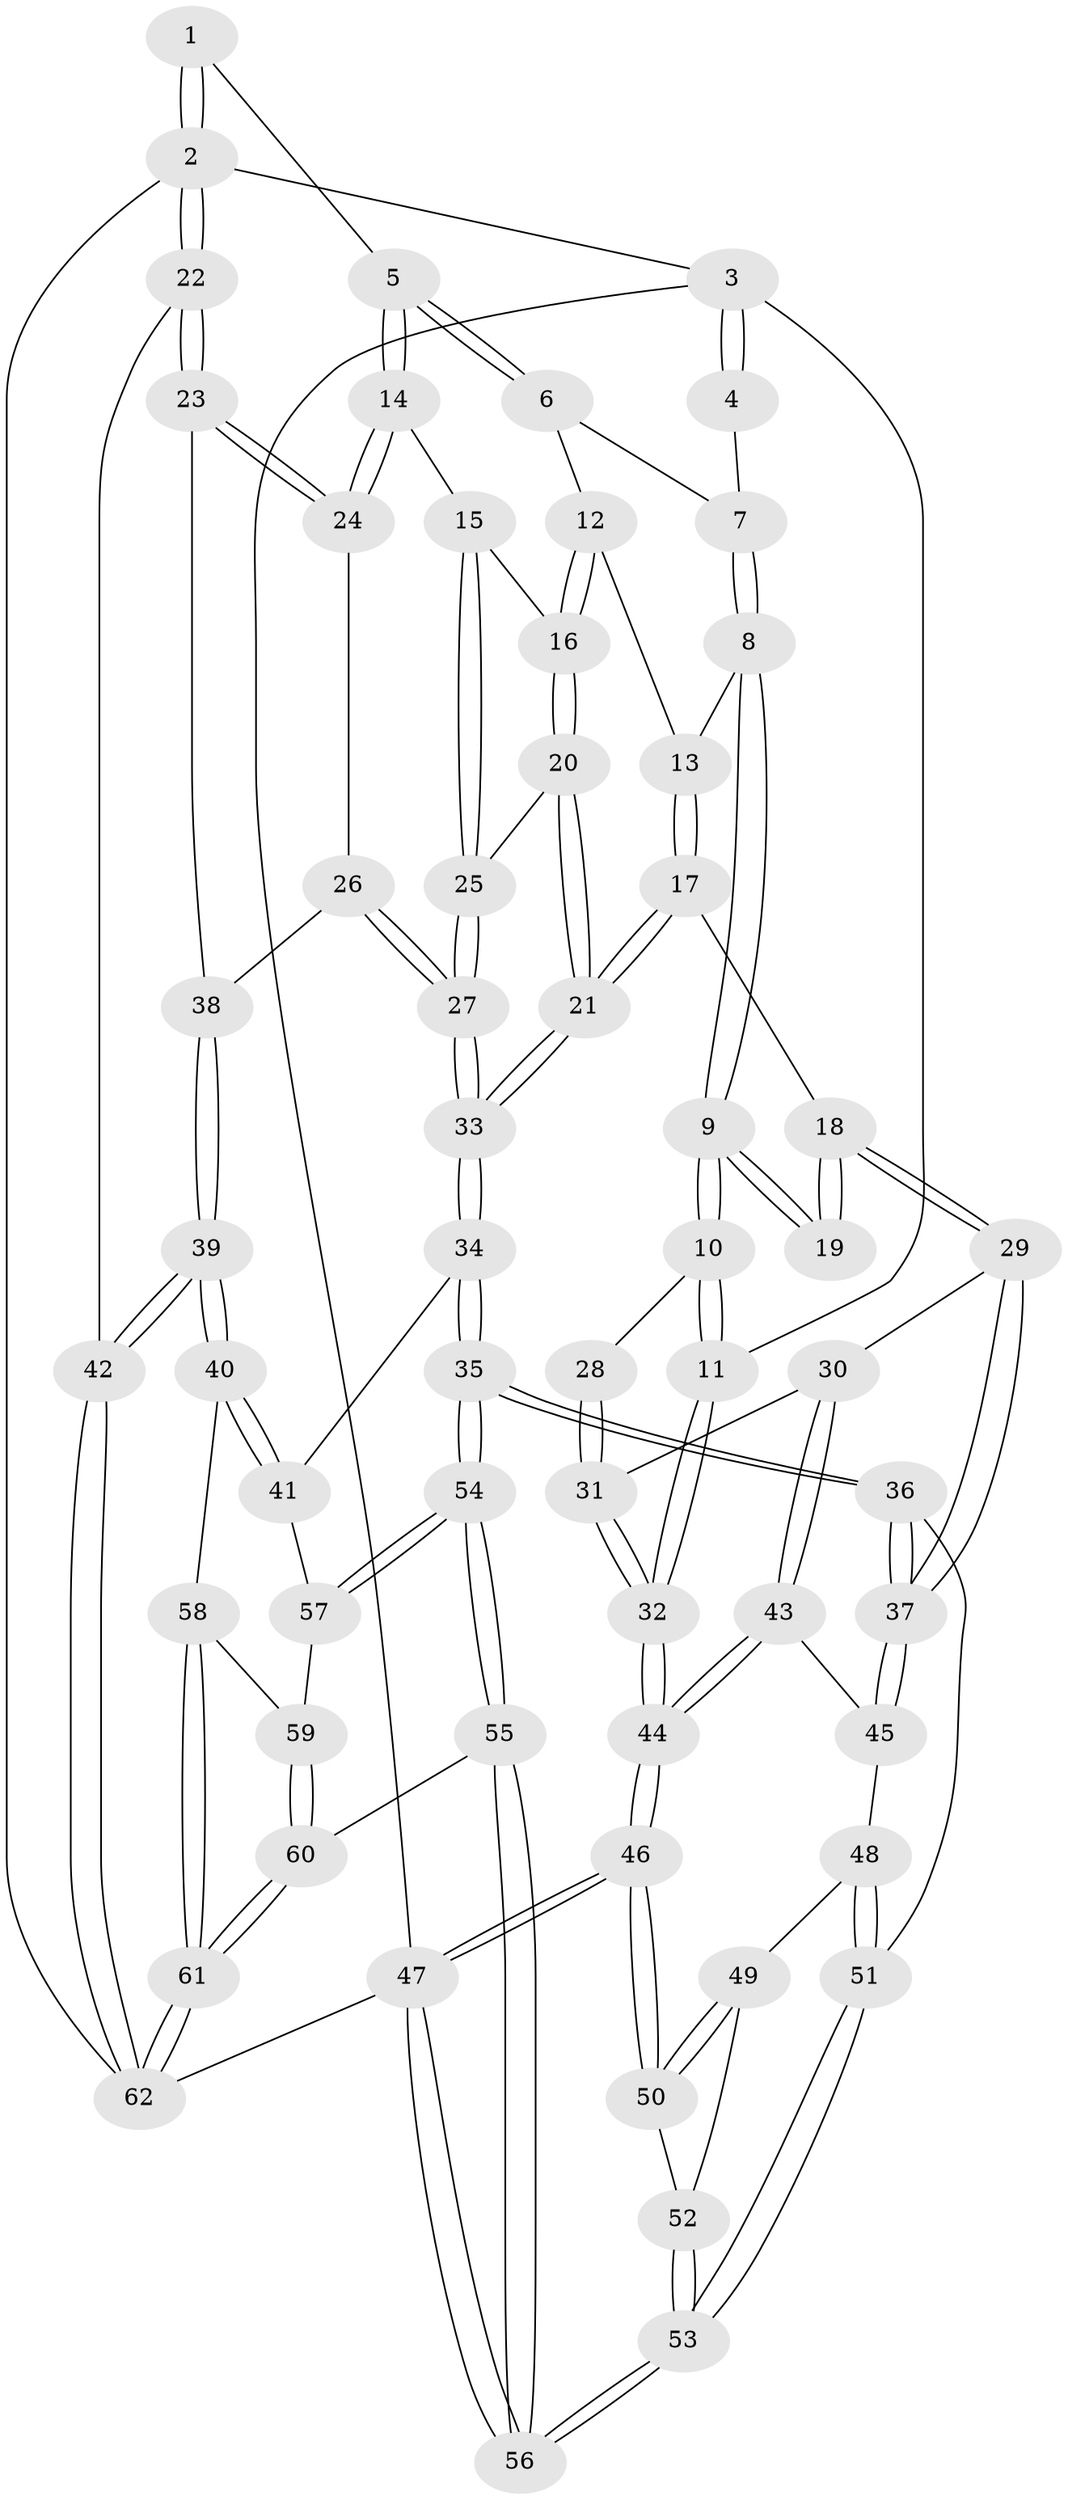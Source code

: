// Generated by graph-tools (version 1.1) at 2025/00/03/09/25 05:00:33]
// undirected, 62 vertices, 152 edges
graph export_dot {
graph [start="1"]
  node [color=gray90,style=filled];
  1 [pos="+0.7822887336218625+0"];
  2 [pos="+1+0"];
  3 [pos="+0+0"];
  4 [pos="+0.3162724888060695+0"];
  5 [pos="+0.7540560222381992+0"];
  6 [pos="+0.5331563511958074+0.05956019830681674"];
  7 [pos="+0.32817708638936444+0.010174555384270466"];
  8 [pos="+0.32291390810080906+0.031047973103435884"];
  9 [pos="+0.290011443037298+0.07515995043605268"];
  10 [pos="+0.030762238716445123+0.16402803735007232"];
  11 [pos="+0+0.181515619328929"];
  12 [pos="+0.4931038362226022+0.14882823377827165"];
  13 [pos="+0.4371669875403409+0.14862325377038266"];
  14 [pos="+0.7578118618606869+0.006521608093549745"];
  15 [pos="+0.6882773228648691+0.09322588731748904"];
  16 [pos="+0.5233230407301569+0.17672777972504886"];
  17 [pos="+0.4133049867040204+0.29414010752343006"];
  18 [pos="+0.3740842409385032+0.2945107568772301"];
  19 [pos="+0.30726095140171217+0.23778446404495257"];
  20 [pos="+0.5383549147998423+0.31444081060869145"];
  21 [pos="+0.5282728895424282+0.3448396931330863"];
  22 [pos="+1+0.2890936738250886"];
  23 [pos="+1+0.26762266670936585"];
  24 [pos="+0.7703794172827841+0.027693172476706905"];
  25 [pos="+0.6387150914212611+0.19928098966469926"];
  26 [pos="+0.7873271070908963+0.3144062040515851"];
  27 [pos="+0.7379736940240096+0.35621728209766806"];
  28 [pos="+0.2370745999520603+0.2657003313520934"];
  29 [pos="+0.2692886088573404+0.447227577129189"];
  30 [pos="+0.20796476215654136+0.4346712465809432"];
  31 [pos="+0.1877274408209117+0.4101990988727485"];
  32 [pos="+0+0.21742780000790643"];
  33 [pos="+0.6100043997824057+0.5003479695916403"];
  34 [pos="+0.6099083331462929+0.5022853568140242"];
  35 [pos="+0.51739554568897+0.5918925039565786"];
  36 [pos="+0.3918573429070331+0.5730378273991124"];
  37 [pos="+0.3789340600186931+0.5624002834536318"];
  38 [pos="+0.8012723452170889+0.31701576620979444"];
  39 [pos="+1+0.6530081248202069"];
  40 [pos="+1+0.6603441116309864"];
  41 [pos="+0.8205762463456052+0.5996960350662752"];
  42 [pos="+1+0.6509033597390064"];
  43 [pos="+0.1046523037155634+0.5894987271517743"];
  44 [pos="+0+0.4860694700110003"];
  45 [pos="+0.1075060321911113+0.5946222150838426"];
  46 [pos="+0+0.8078868539937433"];
  47 [pos="+0+1"];
  48 [pos="+0.10895288601981969+0.5986892149306944"];
  49 [pos="+0.11115908521910581+0.6237999930730198"];
  50 [pos="+0+0.7880786317654938"];
  51 [pos="+0.29942513927893444+0.6509267616366262"];
  52 [pos="+0.14743513729045393+0.7862836936470387"];
  53 [pos="+0.19491570712816475+0.8225289594450412"];
  54 [pos="+0.5205080140235198+0.821513473612195"];
  55 [pos="+0.4465394381117646+1"];
  56 [pos="+0.31776774925598544+1"];
  57 [pos="+0.689903419301978+0.7974543618204193"];
  58 [pos="+0.8897160712844283+0.7980175097368227"];
  59 [pos="+0.7967698756832192+0.8268013237306616"];
  60 [pos="+0.5991315657538699+1"];
  61 [pos="+0.7769195894738745+1"];
  62 [pos="+1+1"];
  1 -- 2;
  1 -- 2;
  1 -- 5;
  2 -- 3;
  2 -- 22;
  2 -- 22;
  2 -- 62;
  3 -- 4;
  3 -- 4;
  3 -- 11;
  3 -- 47;
  4 -- 7;
  5 -- 6;
  5 -- 6;
  5 -- 14;
  5 -- 14;
  6 -- 7;
  6 -- 12;
  7 -- 8;
  7 -- 8;
  8 -- 9;
  8 -- 9;
  8 -- 13;
  9 -- 10;
  9 -- 10;
  9 -- 19;
  9 -- 19;
  10 -- 11;
  10 -- 11;
  10 -- 28;
  11 -- 32;
  11 -- 32;
  12 -- 13;
  12 -- 16;
  12 -- 16;
  13 -- 17;
  13 -- 17;
  14 -- 15;
  14 -- 24;
  14 -- 24;
  15 -- 16;
  15 -- 25;
  15 -- 25;
  16 -- 20;
  16 -- 20;
  17 -- 18;
  17 -- 21;
  17 -- 21;
  18 -- 19;
  18 -- 19;
  18 -- 29;
  18 -- 29;
  20 -- 21;
  20 -- 21;
  20 -- 25;
  21 -- 33;
  21 -- 33;
  22 -- 23;
  22 -- 23;
  22 -- 42;
  23 -- 24;
  23 -- 24;
  23 -- 38;
  24 -- 26;
  25 -- 27;
  25 -- 27;
  26 -- 27;
  26 -- 27;
  26 -- 38;
  27 -- 33;
  27 -- 33;
  28 -- 31;
  28 -- 31;
  29 -- 30;
  29 -- 37;
  29 -- 37;
  30 -- 31;
  30 -- 43;
  30 -- 43;
  31 -- 32;
  31 -- 32;
  32 -- 44;
  32 -- 44;
  33 -- 34;
  33 -- 34;
  34 -- 35;
  34 -- 35;
  34 -- 41;
  35 -- 36;
  35 -- 36;
  35 -- 54;
  35 -- 54;
  36 -- 37;
  36 -- 37;
  36 -- 51;
  37 -- 45;
  37 -- 45;
  38 -- 39;
  38 -- 39;
  39 -- 40;
  39 -- 40;
  39 -- 42;
  39 -- 42;
  40 -- 41;
  40 -- 41;
  40 -- 58;
  41 -- 57;
  42 -- 62;
  42 -- 62;
  43 -- 44;
  43 -- 44;
  43 -- 45;
  44 -- 46;
  44 -- 46;
  45 -- 48;
  46 -- 47;
  46 -- 47;
  46 -- 50;
  46 -- 50;
  47 -- 56;
  47 -- 56;
  47 -- 62;
  48 -- 49;
  48 -- 51;
  48 -- 51;
  49 -- 50;
  49 -- 50;
  49 -- 52;
  50 -- 52;
  51 -- 53;
  51 -- 53;
  52 -- 53;
  52 -- 53;
  53 -- 56;
  53 -- 56;
  54 -- 55;
  54 -- 55;
  54 -- 57;
  54 -- 57;
  55 -- 56;
  55 -- 56;
  55 -- 60;
  57 -- 59;
  58 -- 59;
  58 -- 61;
  58 -- 61;
  59 -- 60;
  59 -- 60;
  60 -- 61;
  60 -- 61;
  61 -- 62;
  61 -- 62;
}
